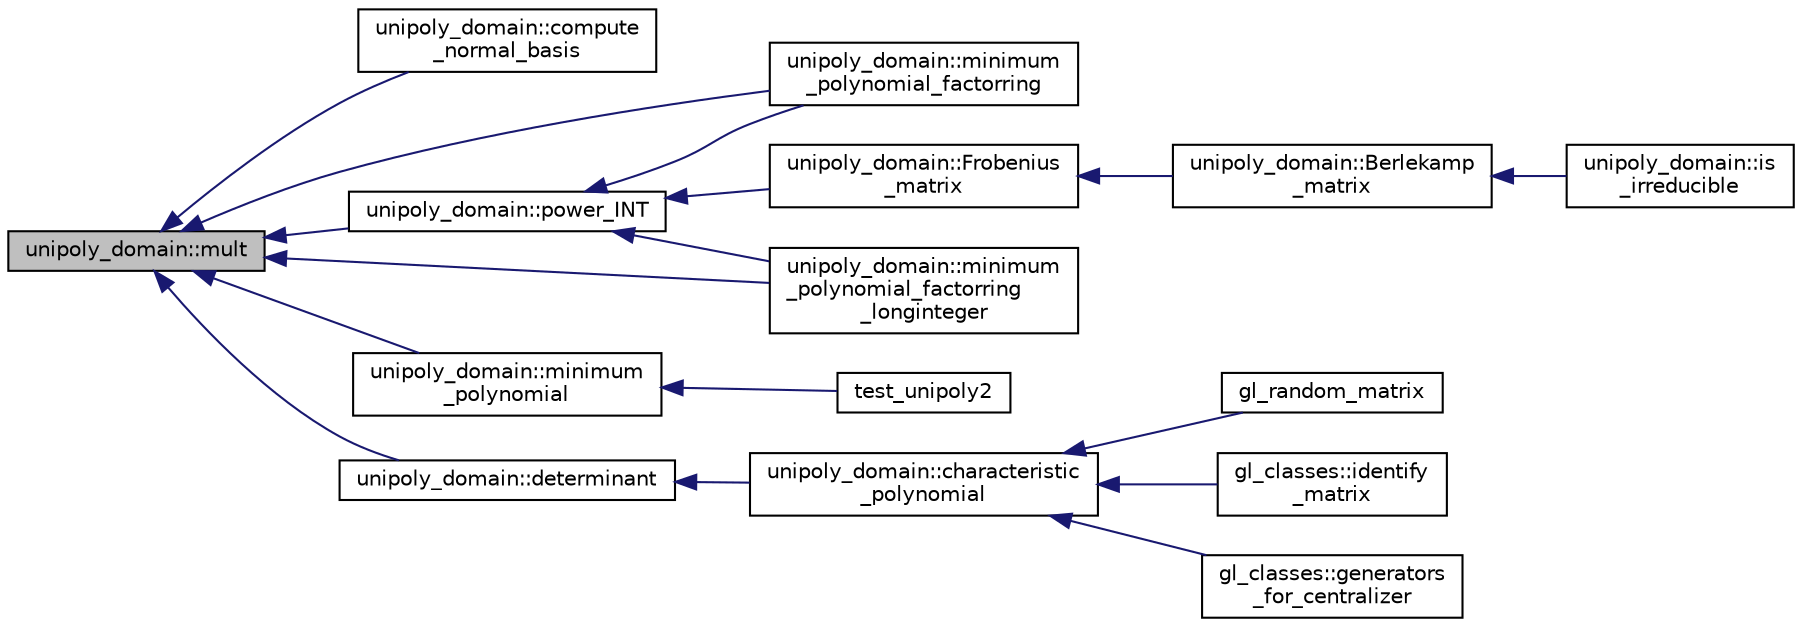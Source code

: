 digraph "unipoly_domain::mult"
{
  edge [fontname="Helvetica",fontsize="10",labelfontname="Helvetica",labelfontsize="10"];
  node [fontname="Helvetica",fontsize="10",shape=record];
  rankdir="LR";
  Node478 [label="unipoly_domain::mult",height=0.2,width=0.4,color="black", fillcolor="grey75", style="filled", fontcolor="black"];
  Node478 -> Node479 [dir="back",color="midnightblue",fontsize="10",style="solid",fontname="Helvetica"];
  Node479 [label="unipoly_domain::compute\l_normal_basis",height=0.2,width=0.4,color="black", fillcolor="white", style="filled",URL="$da/d3c/classunipoly__domain.html#a799f3e7de9717b6c0b52dbc5305f3bf5"];
  Node478 -> Node480 [dir="back",color="midnightblue",fontsize="10",style="solid",fontname="Helvetica"];
  Node480 [label="unipoly_domain::power_INT",height=0.2,width=0.4,color="black", fillcolor="white", style="filled",URL="$da/d3c/classunipoly__domain.html#afb7679c16c8e33167df2b95e6d191f79"];
  Node480 -> Node481 [dir="back",color="midnightblue",fontsize="10",style="solid",fontname="Helvetica"];
  Node481 [label="unipoly_domain::Frobenius\l_matrix",height=0.2,width=0.4,color="black", fillcolor="white", style="filled",URL="$da/d3c/classunipoly__domain.html#a861279fd941d6bad64e6ec13279453af"];
  Node481 -> Node482 [dir="back",color="midnightblue",fontsize="10",style="solid",fontname="Helvetica"];
  Node482 [label="unipoly_domain::Berlekamp\l_matrix",height=0.2,width=0.4,color="black", fillcolor="white", style="filled",URL="$da/d3c/classunipoly__domain.html#a560f4cc73e0badeba359203643fbc333"];
  Node482 -> Node483 [dir="back",color="midnightblue",fontsize="10",style="solid",fontname="Helvetica"];
  Node483 [label="unipoly_domain::is\l_irreducible",height=0.2,width=0.4,color="black", fillcolor="white", style="filled",URL="$da/d3c/classunipoly__domain.html#aec4d9b55b51268d99ef6f6480d7282b5"];
  Node480 -> Node484 [dir="back",color="midnightblue",fontsize="10",style="solid",fontname="Helvetica"];
  Node484 [label="unipoly_domain::minimum\l_polynomial_factorring",height=0.2,width=0.4,color="black", fillcolor="white", style="filled",URL="$da/d3c/classunipoly__domain.html#a32acf71ba55156289a07290565ccb65c"];
  Node480 -> Node485 [dir="back",color="midnightblue",fontsize="10",style="solid",fontname="Helvetica"];
  Node485 [label="unipoly_domain::minimum\l_polynomial_factorring\l_longinteger",height=0.2,width=0.4,color="black", fillcolor="white", style="filled",URL="$da/d3c/classunipoly__domain.html#a2c953e21fad2df88627ac8a289f3a77b"];
  Node478 -> Node486 [dir="back",color="midnightblue",fontsize="10",style="solid",fontname="Helvetica"];
  Node486 [label="unipoly_domain::minimum\l_polynomial",height=0.2,width=0.4,color="black", fillcolor="white", style="filled",URL="$da/d3c/classunipoly__domain.html#ab80b3c8cfb24b3b4ce86ead7a5ebaa95"];
  Node486 -> Node487 [dir="back",color="midnightblue",fontsize="10",style="solid",fontname="Helvetica"];
  Node487 [label="test_unipoly2",height=0.2,width=0.4,color="black", fillcolor="white", style="filled",URL="$d5/d87/globals_8h.html#ac40335895fedd889545dad901ac470a6"];
  Node478 -> Node484 [dir="back",color="midnightblue",fontsize="10",style="solid",fontname="Helvetica"];
  Node478 -> Node485 [dir="back",color="midnightblue",fontsize="10",style="solid",fontname="Helvetica"];
  Node478 -> Node488 [dir="back",color="midnightblue",fontsize="10",style="solid",fontname="Helvetica"];
  Node488 [label="unipoly_domain::determinant",height=0.2,width=0.4,color="black", fillcolor="white", style="filled",URL="$da/d3c/classunipoly__domain.html#a460cfeb7de30e382da7f183b051e4a4f"];
  Node488 -> Node489 [dir="back",color="midnightblue",fontsize="10",style="solid",fontname="Helvetica"];
  Node489 [label="unipoly_domain::characteristic\l_polynomial",height=0.2,width=0.4,color="black", fillcolor="white", style="filled",URL="$da/d3c/classunipoly__domain.html#a8fc6545a5f52b768f6ebb2e3b3d57539"];
  Node489 -> Node490 [dir="back",color="midnightblue",fontsize="10",style="solid",fontname="Helvetica"];
  Node490 [label="gl_classes::identify\l_matrix",height=0.2,width=0.4,color="black", fillcolor="white", style="filled",URL="$d6/dab/classgl__classes.html#af529d1d8ff5a52703c5ac1d70806092e"];
  Node489 -> Node491 [dir="back",color="midnightblue",fontsize="10",style="solid",fontname="Helvetica"];
  Node491 [label="gl_classes::generators\l_for_centralizer",height=0.2,width=0.4,color="black", fillcolor="white", style="filled",URL="$d6/dab/classgl__classes.html#aeac561e2a41981533eb0aee6f9d2080c"];
  Node489 -> Node492 [dir="back",color="midnightblue",fontsize="10",style="solid",fontname="Helvetica"];
  Node492 [label="gl_random_matrix",height=0.2,width=0.4,color="black", fillcolor="white", style="filled",URL="$d5/d87/globals_8h.html#ad335f04bb0db45b0e9393ec76d0698f4"];
}

